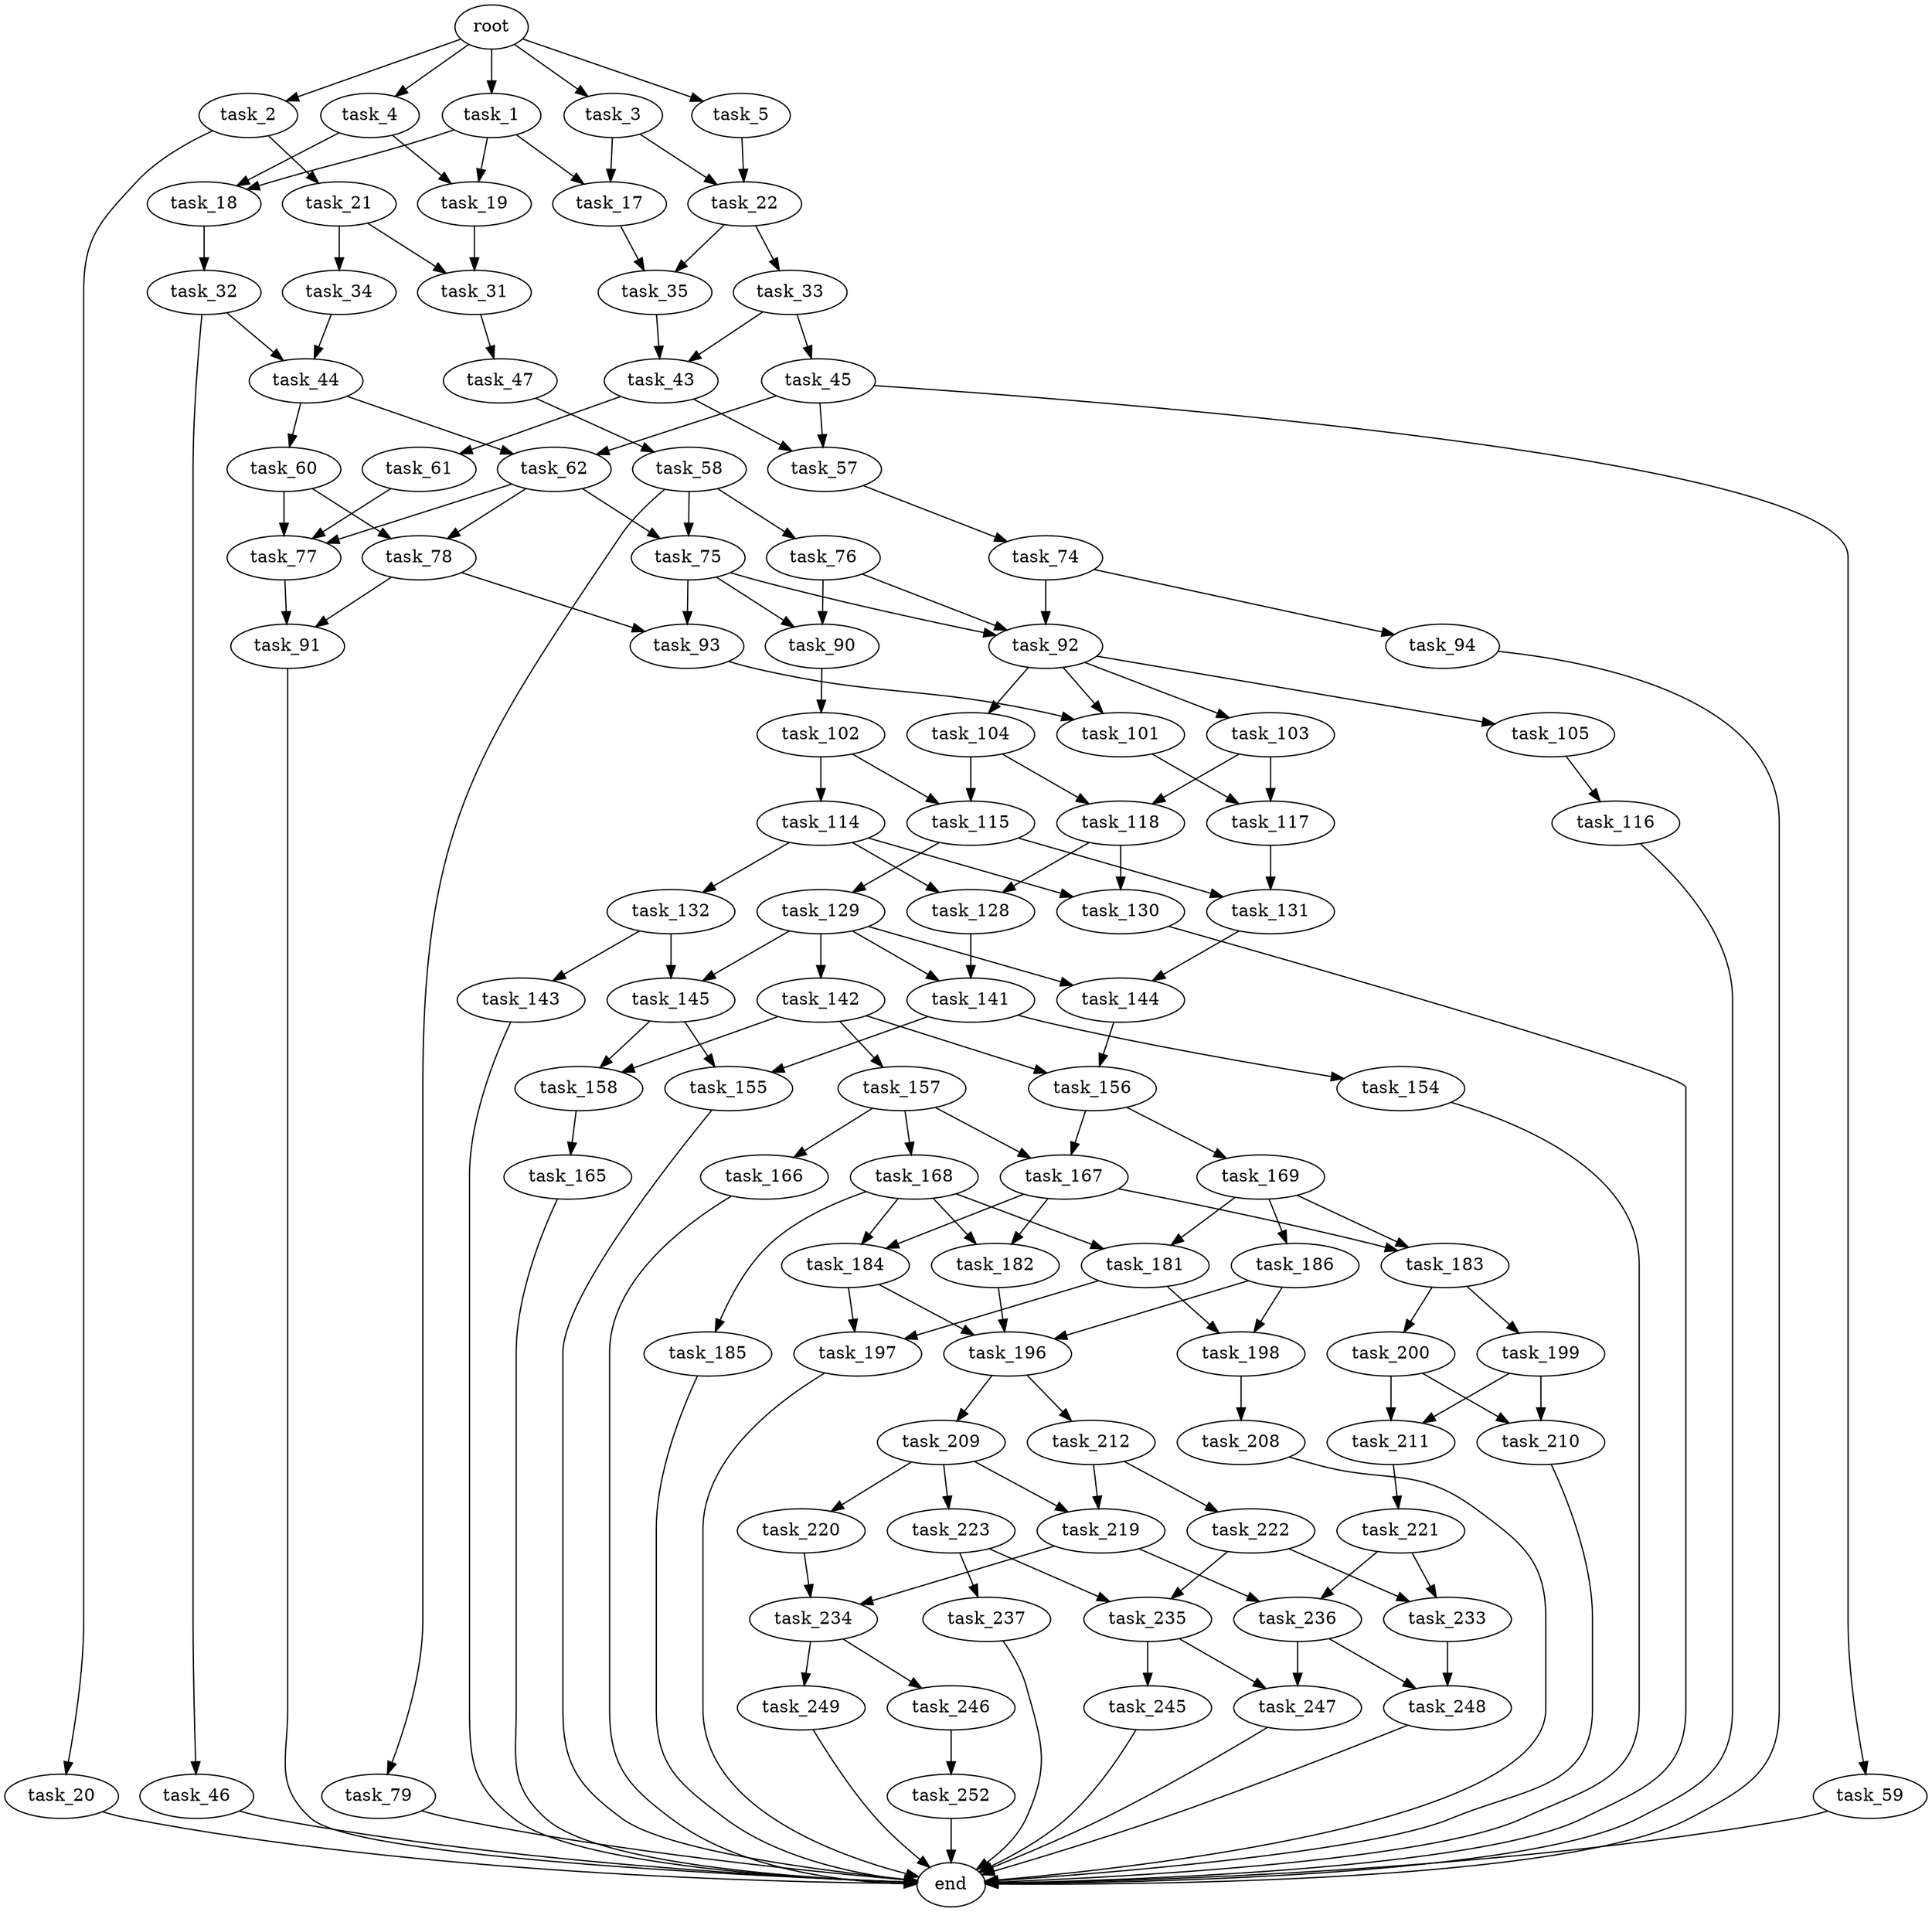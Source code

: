digraph G {
  root [size="0.000000"];
  task_1 [size="109593945572.000000"];
  task_2 [size="286434964499.000000"];
  task_3 [size="68719476736.000000"];
  task_4 [size="28991029248.000000"];
  task_5 [size="368293445632.000000"];
  task_17 [size="144881724124.000000"];
  task_18 [size="11341969211.000000"];
  task_19 [size="356878975568.000000"];
  task_20 [size="68719476736.000000"];
  task_21 [size="149032962366.000000"];
  task_22 [size="26159766455.000000"];
  task_31 [size="839188326809.000000"];
  task_32 [size="7407988496.000000"];
  task_33 [size="941200165282.000000"];
  task_34 [size="282583028366.000000"];
  task_35 [size="1073741824000.000000"];
  task_43 [size="1073741824000.000000"];
  task_44 [size="325690185292.000000"];
  task_45 [size="44141425923.000000"];
  task_46 [size="231928233984.000000"];
  task_47 [size="10997097032.000000"];
  task_57 [size="10094063508.000000"];
  task_58 [size="727249732666.000000"];
  task_59 [size="133989101937.000000"];
  task_60 [size="2538406500.000000"];
  task_61 [size="368293445632.000000"];
  task_62 [size="954017602.000000"];
  task_74 [size="68719476736.000000"];
  task_75 [size="35299588452.000000"];
  task_76 [size="35683757540.000000"];
  task_77 [size="231928233984.000000"];
  task_78 [size="134217728000.000000"];
  task_79 [size="10974920042.000000"];
  task_90 [size="134217728000.000000"];
  task_91 [size="134217728000.000000"];
  task_92 [size="68719476736.000000"];
  task_93 [size="94660452676.000000"];
  task_94 [size="19942292002.000000"];
  task_101 [size="191896125324.000000"];
  task_102 [size="51919045053.000000"];
  task_103 [size="17560468349.000000"];
  task_104 [size="962770675.000000"];
  task_105 [size="1073741824000.000000"];
  task_114 [size="102217693922.000000"];
  task_115 [size="6466375037.000000"];
  task_116 [size="36483196505.000000"];
  task_117 [size="19411819687.000000"];
  task_118 [size="782757789696.000000"];
  task_128 [size="782757789696.000000"];
  task_129 [size="68719476736.000000"];
  task_130 [size="549755813888.000000"];
  task_131 [size="28991029248.000000"];
  task_132 [size="782757789696.000000"];
  task_141 [size="505846456.000000"];
  task_142 [size="552301596918.000000"];
  task_143 [size="532743844040.000000"];
  task_144 [size="231928233984.000000"];
  task_145 [size="611833515202.000000"];
  task_154 [size="21395577114.000000"];
  task_155 [size="8589934592.000000"];
  task_156 [size="1655818479.000000"];
  task_157 [size="109976515541.000000"];
  task_158 [size="13049170638.000000"];
  task_165 [size="6365092577.000000"];
  task_166 [size="10890152607.000000"];
  task_167 [size="134217728000.000000"];
  task_168 [size="168893969593.000000"];
  task_169 [size="574959240915.000000"];
  task_181 [size="723946757.000000"];
  task_182 [size="782757789696.000000"];
  task_183 [size="23891552786.000000"];
  task_184 [size="28991029248.000000"];
  task_185 [size="549755813888.000000"];
  task_186 [size="782757789696.000000"];
  task_196 [size="24075485102.000000"];
  task_197 [size="210091557637.000000"];
  task_198 [size="172067444602.000000"];
  task_199 [size="146140801655.000000"];
  task_200 [size="65187822412.000000"];
  task_208 [size="39890823041.000000"];
  task_209 [size="134217728000.000000"];
  task_210 [size="21136262717.000000"];
  task_211 [size="316526556978.000000"];
  task_212 [size="325427707831.000000"];
  task_219 [size="28991029248.000000"];
  task_220 [size="8589934592.000000"];
  task_221 [size="37727832274.000000"];
  task_222 [size="5358403893.000000"];
  task_223 [size="134217728000.000000"];
  task_233 [size="28991029248.000000"];
  task_234 [size="782757789696.000000"];
  task_235 [size="962490720.000000"];
  task_236 [size="549755813888.000000"];
  task_237 [size="20089777949.000000"];
  task_245 [size="422677885781.000000"];
  task_246 [size="782757789696.000000"];
  task_247 [size="782757789696.000000"];
  task_248 [size="145826000836.000000"];
  task_249 [size="1475701806.000000"];
  task_252 [size="16517969432.000000"];
  end [size="0.000000"];

  root -> task_1 [size="1.000000"];
  root -> task_2 [size="1.000000"];
  root -> task_3 [size="1.000000"];
  root -> task_4 [size="1.000000"];
  root -> task_5 [size="1.000000"];
  task_1 -> task_17 [size="301989888.000000"];
  task_1 -> task_18 [size="301989888.000000"];
  task_1 -> task_19 [size="301989888.000000"];
  task_2 -> task_20 [size="209715200.000000"];
  task_2 -> task_21 [size="209715200.000000"];
  task_3 -> task_17 [size="134217728.000000"];
  task_3 -> task_22 [size="134217728.000000"];
  task_4 -> task_18 [size="75497472.000000"];
  task_4 -> task_19 [size="75497472.000000"];
  task_5 -> task_22 [size="411041792.000000"];
  task_17 -> task_35 [size="134217728.000000"];
  task_18 -> task_32 [size="33554432.000000"];
  task_19 -> task_31 [size="536870912.000000"];
  task_20 -> end [size="1.000000"];
  task_21 -> task_31 [size="134217728.000000"];
  task_21 -> task_34 [size="134217728.000000"];
  task_22 -> task_33 [size="536870912.000000"];
  task_22 -> task_35 [size="536870912.000000"];
  task_31 -> task_47 [size="536870912.000000"];
  task_32 -> task_44 [size="209715200.000000"];
  task_32 -> task_46 [size="209715200.000000"];
  task_33 -> task_43 [size="679477248.000000"];
  task_33 -> task_45 [size="679477248.000000"];
  task_34 -> task_44 [size="411041792.000000"];
  task_35 -> task_43 [size="838860800.000000"];
  task_43 -> task_57 [size="838860800.000000"];
  task_43 -> task_61 [size="838860800.000000"];
  task_44 -> task_60 [size="679477248.000000"];
  task_44 -> task_62 [size="679477248.000000"];
  task_45 -> task_57 [size="33554432.000000"];
  task_45 -> task_59 [size="33554432.000000"];
  task_45 -> task_62 [size="33554432.000000"];
  task_46 -> end [size="1.000000"];
  task_47 -> task_58 [size="33554432.000000"];
  task_57 -> task_74 [size="209715200.000000"];
  task_58 -> task_75 [size="536870912.000000"];
  task_58 -> task_76 [size="536870912.000000"];
  task_58 -> task_79 [size="536870912.000000"];
  task_59 -> end [size="1.000000"];
  task_60 -> task_77 [size="75497472.000000"];
  task_60 -> task_78 [size="75497472.000000"];
  task_61 -> task_77 [size="411041792.000000"];
  task_62 -> task_75 [size="75497472.000000"];
  task_62 -> task_77 [size="75497472.000000"];
  task_62 -> task_78 [size="75497472.000000"];
  task_74 -> task_92 [size="134217728.000000"];
  task_74 -> task_94 [size="134217728.000000"];
  task_75 -> task_90 [size="33554432.000000"];
  task_75 -> task_92 [size="33554432.000000"];
  task_75 -> task_93 [size="33554432.000000"];
  task_76 -> task_90 [size="679477248.000000"];
  task_76 -> task_92 [size="679477248.000000"];
  task_77 -> task_91 [size="301989888.000000"];
  task_78 -> task_91 [size="209715200.000000"];
  task_78 -> task_93 [size="209715200.000000"];
  task_79 -> end [size="1.000000"];
  task_90 -> task_102 [size="209715200.000000"];
  task_91 -> end [size="1.000000"];
  task_92 -> task_101 [size="134217728.000000"];
  task_92 -> task_103 [size="134217728.000000"];
  task_92 -> task_104 [size="134217728.000000"];
  task_92 -> task_105 [size="134217728.000000"];
  task_93 -> task_101 [size="209715200.000000"];
  task_94 -> end [size="1.000000"];
  task_101 -> task_117 [size="838860800.000000"];
  task_102 -> task_114 [size="838860800.000000"];
  task_102 -> task_115 [size="838860800.000000"];
  task_103 -> task_117 [size="75497472.000000"];
  task_103 -> task_118 [size="75497472.000000"];
  task_104 -> task_115 [size="75497472.000000"];
  task_104 -> task_118 [size="75497472.000000"];
  task_105 -> task_116 [size="838860800.000000"];
  task_114 -> task_128 [size="209715200.000000"];
  task_114 -> task_130 [size="209715200.000000"];
  task_114 -> task_132 [size="209715200.000000"];
  task_115 -> task_129 [size="301989888.000000"];
  task_115 -> task_131 [size="301989888.000000"];
  task_116 -> end [size="1.000000"];
  task_117 -> task_131 [size="536870912.000000"];
  task_118 -> task_128 [size="679477248.000000"];
  task_118 -> task_130 [size="679477248.000000"];
  task_128 -> task_141 [size="679477248.000000"];
  task_129 -> task_141 [size="134217728.000000"];
  task_129 -> task_142 [size="134217728.000000"];
  task_129 -> task_144 [size="134217728.000000"];
  task_129 -> task_145 [size="134217728.000000"];
  task_130 -> end [size="1.000000"];
  task_131 -> task_144 [size="75497472.000000"];
  task_132 -> task_143 [size="679477248.000000"];
  task_132 -> task_145 [size="679477248.000000"];
  task_141 -> task_154 [size="33554432.000000"];
  task_141 -> task_155 [size="33554432.000000"];
  task_142 -> task_156 [size="536870912.000000"];
  task_142 -> task_157 [size="536870912.000000"];
  task_142 -> task_158 [size="536870912.000000"];
  task_143 -> end [size="1.000000"];
  task_144 -> task_156 [size="301989888.000000"];
  task_145 -> task_155 [size="536870912.000000"];
  task_145 -> task_158 [size="536870912.000000"];
  task_154 -> end [size="1.000000"];
  task_155 -> end [size="1.000000"];
  task_156 -> task_167 [size="33554432.000000"];
  task_156 -> task_169 [size="33554432.000000"];
  task_157 -> task_166 [size="75497472.000000"];
  task_157 -> task_167 [size="75497472.000000"];
  task_157 -> task_168 [size="75497472.000000"];
  task_158 -> task_165 [size="536870912.000000"];
  task_165 -> end [size="1.000000"];
  task_166 -> end [size="1.000000"];
  task_167 -> task_182 [size="209715200.000000"];
  task_167 -> task_183 [size="209715200.000000"];
  task_167 -> task_184 [size="209715200.000000"];
  task_168 -> task_181 [size="536870912.000000"];
  task_168 -> task_182 [size="536870912.000000"];
  task_168 -> task_184 [size="536870912.000000"];
  task_168 -> task_185 [size="536870912.000000"];
  task_169 -> task_181 [size="411041792.000000"];
  task_169 -> task_183 [size="411041792.000000"];
  task_169 -> task_186 [size="411041792.000000"];
  task_181 -> task_197 [size="33554432.000000"];
  task_181 -> task_198 [size="33554432.000000"];
  task_182 -> task_196 [size="679477248.000000"];
  task_183 -> task_199 [size="411041792.000000"];
  task_183 -> task_200 [size="411041792.000000"];
  task_184 -> task_196 [size="75497472.000000"];
  task_184 -> task_197 [size="75497472.000000"];
  task_185 -> end [size="1.000000"];
  task_186 -> task_196 [size="679477248.000000"];
  task_186 -> task_198 [size="679477248.000000"];
  task_196 -> task_209 [size="411041792.000000"];
  task_196 -> task_212 [size="411041792.000000"];
  task_197 -> end [size="1.000000"];
  task_198 -> task_208 [size="679477248.000000"];
  task_199 -> task_210 [size="411041792.000000"];
  task_199 -> task_211 [size="411041792.000000"];
  task_200 -> task_210 [size="301989888.000000"];
  task_200 -> task_211 [size="301989888.000000"];
  task_208 -> end [size="1.000000"];
  task_209 -> task_219 [size="209715200.000000"];
  task_209 -> task_220 [size="209715200.000000"];
  task_209 -> task_223 [size="209715200.000000"];
  task_210 -> end [size="1.000000"];
  task_211 -> task_221 [size="536870912.000000"];
  task_212 -> task_219 [size="536870912.000000"];
  task_212 -> task_222 [size="536870912.000000"];
  task_219 -> task_234 [size="75497472.000000"];
  task_219 -> task_236 [size="75497472.000000"];
  task_220 -> task_234 [size="33554432.000000"];
  task_221 -> task_233 [size="838860800.000000"];
  task_221 -> task_236 [size="838860800.000000"];
  task_222 -> task_233 [size="411041792.000000"];
  task_222 -> task_235 [size="411041792.000000"];
  task_223 -> task_235 [size="209715200.000000"];
  task_223 -> task_237 [size="209715200.000000"];
  task_233 -> task_248 [size="75497472.000000"];
  task_234 -> task_246 [size="679477248.000000"];
  task_234 -> task_249 [size="679477248.000000"];
  task_235 -> task_245 [size="33554432.000000"];
  task_235 -> task_247 [size="33554432.000000"];
  task_236 -> task_247 [size="536870912.000000"];
  task_236 -> task_248 [size="536870912.000000"];
  task_237 -> end [size="1.000000"];
  task_245 -> end [size="1.000000"];
  task_246 -> task_252 [size="679477248.000000"];
  task_247 -> end [size="1.000000"];
  task_248 -> end [size="1.000000"];
  task_249 -> end [size="1.000000"];
  task_252 -> end [size="1.000000"];
}
